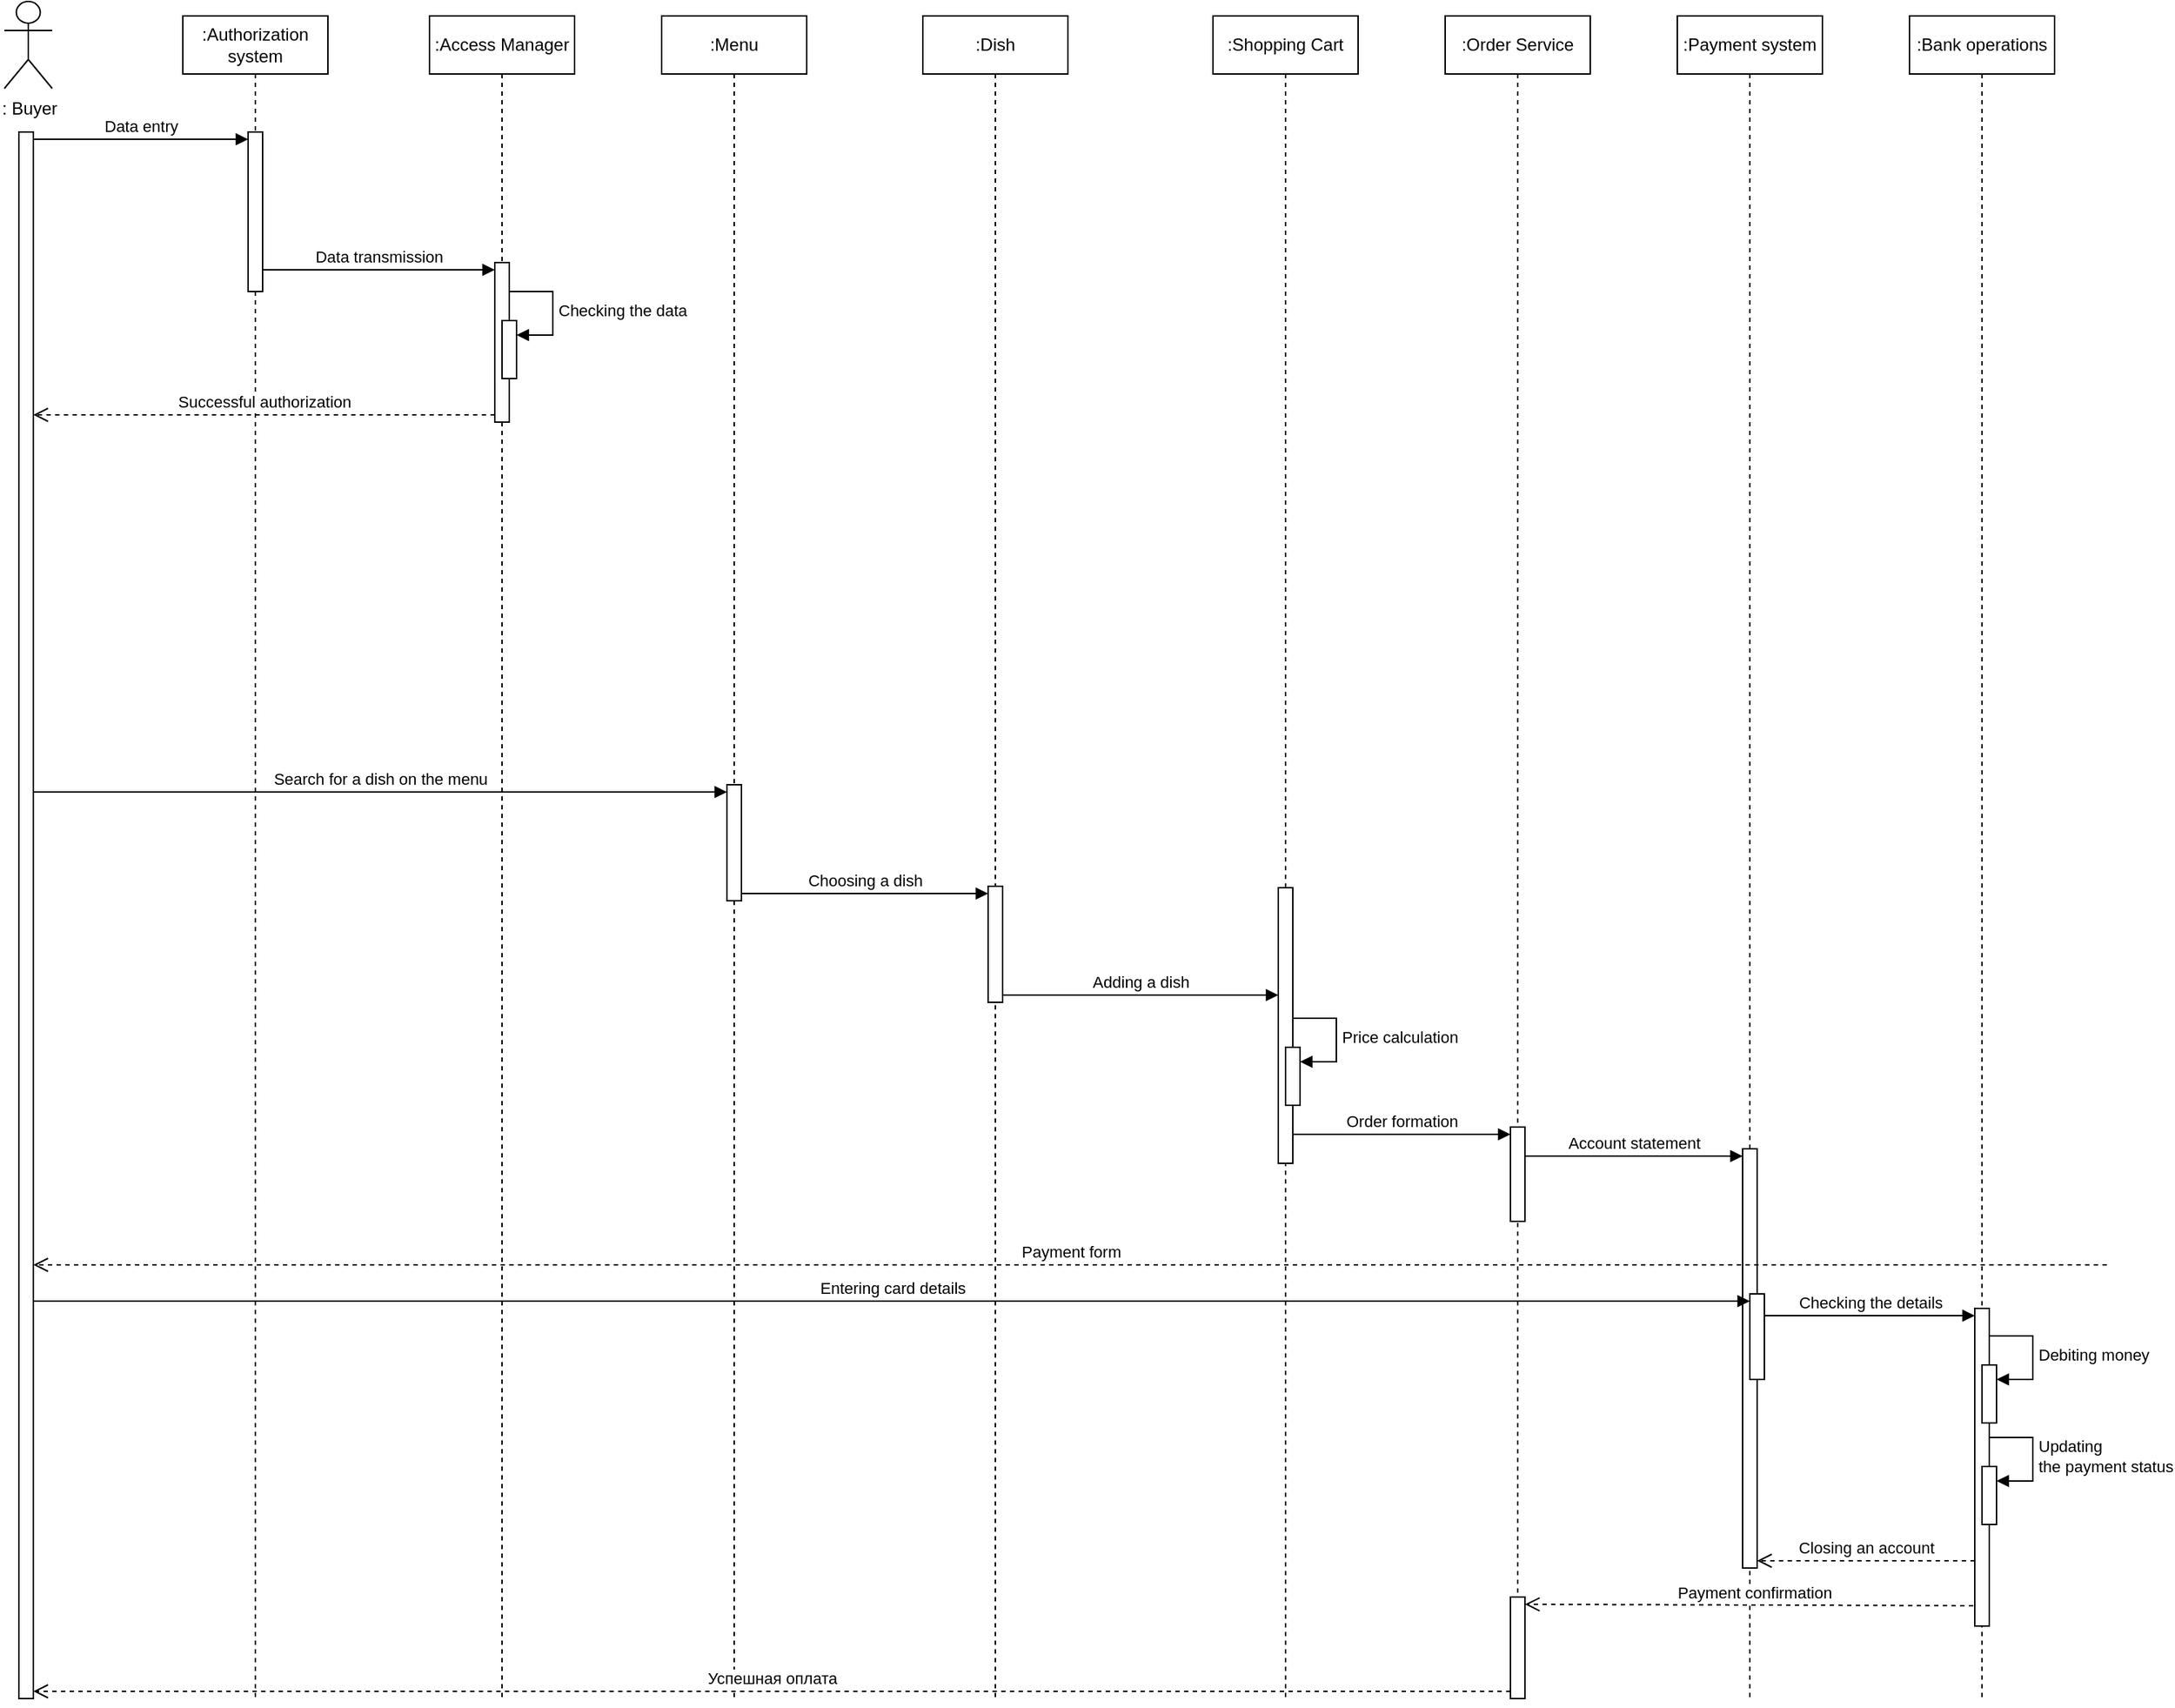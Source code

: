 <mxfile version="23.1.5" type="device">
  <diagram name="Страница — 1" id="9xa7tTSJgd2_Glu7l7I9">
    <mxGraphModel dx="2150" dy="1035" grid="1" gridSize="10" guides="1" tooltips="1" connect="1" arrows="1" fold="1" page="0" pageScale="1" pageWidth="827" pageHeight="1169" math="0" shadow="0">
      <root>
        <mxCell id="0" />
        <mxCell id="1" parent="0" />
        <mxCell id="XBxHbqEH50NBFgfwNpSP-52" value=":Shopping Cart" style="shape=umlLifeline;perimeter=lifelinePerimeter;whiteSpace=wrap;html=1;container=1;dropTarget=0;collapsible=0;recursiveResize=0;outlineConnect=0;portConstraint=eastwest;newEdgeStyle={&quot;curved&quot;:0,&quot;rounded&quot;:0};" parent="1" vertex="1">
          <mxGeometry x="960" y="120" width="100" height="1160" as="geometry" />
        </mxCell>
        <mxCell id="XBxHbqEH50NBFgfwNpSP-61" value="Price calculation" style="html=1;align=left;spacingLeft=2;endArrow=block;rounded=0;edgeStyle=orthogonalEdgeStyle;curved=0;rounded=0;" parent="XBxHbqEH50NBFgfwNpSP-52" edge="1">
          <mxGeometry relative="1" as="geometry">
            <mxPoint x="55" y="691" as="sourcePoint" />
            <Array as="points">
              <mxPoint x="85" y="721" />
            </Array>
            <mxPoint x="60" y="721" as="targetPoint" />
          </mxGeometry>
        </mxCell>
        <mxCell id="XBxHbqEH50NBFgfwNpSP-54" value="" style="html=1;points=[[0,0,0,0,5],[0,1,0,0,-5],[1,0,0,0,5],[1,1,0,0,-5]];perimeter=orthogonalPerimeter;outlineConnect=0;targetShapes=umlLifeline;portConstraint=eastwest;newEdgeStyle={&quot;curved&quot;:0,&quot;rounded&quot;:0};" parent="1" vertex="1">
          <mxGeometry x="1005" y="721" width="10" height="190" as="geometry" />
        </mxCell>
        <mxCell id="XBxHbqEH50NBFgfwNpSP-2" value=": Buyer" style="shape=umlActor;verticalLabelPosition=bottom;verticalAlign=top;html=1;" parent="1" vertex="1">
          <mxGeometry x="127" y="110" width="33" height="60" as="geometry" />
        </mxCell>
        <mxCell id="XBxHbqEH50NBFgfwNpSP-3" value="" style="html=1;points=[[0,0,0,0,5],[0,1,0,0,-5],[1,0,0,0,5],[1,1,0,0,-5]];perimeter=orthogonalPerimeter;outlineConnect=0;targetShapes=umlLifeline;portConstraint=eastwest;newEdgeStyle={&quot;curved&quot;:0,&quot;rounded&quot;:0};" parent="1" vertex="1">
          <mxGeometry x="137" y="200" width="10" height="1080" as="geometry" />
        </mxCell>
        <mxCell id="XBxHbqEH50NBFgfwNpSP-5" value=":Authorization system" style="shape=umlLifeline;perimeter=lifelinePerimeter;whiteSpace=wrap;html=1;container=1;dropTarget=0;collapsible=0;recursiveResize=0;outlineConnect=0;portConstraint=eastwest;newEdgeStyle={&quot;curved&quot;:0,&quot;rounded&quot;:0};" parent="1" vertex="1">
          <mxGeometry x="250" y="120" width="100" height="1160" as="geometry" />
        </mxCell>
        <mxCell id="XBxHbqEH50NBFgfwNpSP-6" value="" style="html=1;points=[[0,0,0,0,5],[0,1,0,0,-5],[1,0,0,0,5],[1,1,0,0,-5]];perimeter=orthogonalPerimeter;outlineConnect=0;targetShapes=umlLifeline;portConstraint=eastwest;newEdgeStyle={&quot;curved&quot;:0,&quot;rounded&quot;:0};" parent="XBxHbqEH50NBFgfwNpSP-5" vertex="1">
          <mxGeometry x="45" y="80" width="10" height="110" as="geometry" />
        </mxCell>
        <mxCell id="XBxHbqEH50NBFgfwNpSP-7" value="Data entry" style="html=1;verticalAlign=bottom;endArrow=block;curved=0;rounded=0;entryX=0;entryY=0;entryDx=0;entryDy=5;exitX=1;exitY=0;exitDx=0;exitDy=5;exitPerimeter=0;" parent="1" source="XBxHbqEH50NBFgfwNpSP-3" target="XBxHbqEH50NBFgfwNpSP-6" edge="1">
          <mxGeometry relative="1" as="geometry">
            <mxPoint x="225" y="205" as="sourcePoint" />
          </mxGeometry>
        </mxCell>
        <mxCell id="XBxHbqEH50NBFgfwNpSP-15" value="Data transmission" style="html=1;verticalAlign=bottom;endArrow=block;curved=0;rounded=0;entryX=0;entryY=0;entryDx=0;entryDy=5;entryPerimeter=0;" parent="1" source="XBxHbqEH50NBFgfwNpSP-6" target="9cNLccWUoyXIzgvkh4ip-14" edge="1">
          <mxGeometry relative="1" as="geometry">
            <mxPoint x="305" y="300" as="sourcePoint" />
            <mxPoint x="390" y="250" as="targetPoint" />
          </mxGeometry>
        </mxCell>
        <mxCell id="XBxHbqEH50NBFgfwNpSP-16" value="Successful authorization" style="html=1;verticalAlign=bottom;endArrow=open;dashed=1;endSize=8;curved=0;rounded=0;exitX=0;exitY=1;exitDx=0;exitDy=-5;exitPerimeter=0;" parent="1" source="9cNLccWUoyXIzgvkh4ip-14" target="XBxHbqEH50NBFgfwNpSP-3" edge="1">
          <mxGeometry relative="1" as="geometry">
            <mxPoint x="160" y="430" as="targetPoint" />
            <mxPoint x="454" y="435" as="sourcePoint" />
          </mxGeometry>
        </mxCell>
        <mxCell id="XBxHbqEH50NBFgfwNpSP-30" value=":Menu" style="shape=umlLifeline;perimeter=lifelinePerimeter;whiteSpace=wrap;html=1;container=1;dropTarget=0;collapsible=0;recursiveResize=0;outlineConnect=0;portConstraint=eastwest;newEdgeStyle={&quot;curved&quot;:0,&quot;rounded&quot;:0};" parent="1" vertex="1">
          <mxGeometry x="580" y="120" width="100" height="1160" as="geometry" />
        </mxCell>
        <mxCell id="XBxHbqEH50NBFgfwNpSP-43" value="" style="html=1;points=[[0,0,0,0,5],[0,1,0,0,-5],[1,0,0,0,5],[1,1,0,0,-5]];perimeter=orthogonalPerimeter;outlineConnect=0;targetShapes=umlLifeline;portConstraint=eastwest;newEdgeStyle={&quot;curved&quot;:0,&quot;rounded&quot;:0};" parent="XBxHbqEH50NBFgfwNpSP-30" vertex="1">
          <mxGeometry x="45" y="530" width="10" height="80" as="geometry" />
        </mxCell>
        <mxCell id="XBxHbqEH50NBFgfwNpSP-31" value=":Dish" style="shape=umlLifeline;perimeter=lifelinePerimeter;whiteSpace=wrap;html=1;container=1;dropTarget=0;collapsible=0;recursiveResize=0;outlineConnect=0;portConstraint=eastwest;newEdgeStyle={&quot;curved&quot;:0,&quot;rounded&quot;:0};" parent="1" vertex="1">
          <mxGeometry x="760" y="120" width="100" height="1160" as="geometry" />
        </mxCell>
        <mxCell id="XBxHbqEH50NBFgfwNpSP-49" value="" style="html=1;points=[[0,0,0,0,5],[0,1,0,0,-5],[1,0,0,0,5],[1,1,0,0,-5]];perimeter=orthogonalPerimeter;outlineConnect=0;targetShapes=umlLifeline;portConstraint=eastwest;newEdgeStyle={&quot;curved&quot;:0,&quot;rounded&quot;:0};" parent="XBxHbqEH50NBFgfwNpSP-31" vertex="1">
          <mxGeometry x="45" y="600" width="10" height="80" as="geometry" />
        </mxCell>
        <mxCell id="XBxHbqEH50NBFgfwNpSP-50" value="Choosing a dish" style="html=1;verticalAlign=bottom;endArrow=block;curved=0;rounded=0;entryX=0;entryY=0;entryDx=0;entryDy=5;exitX=1;exitY=1;exitDx=0;exitDy=-5;exitPerimeter=0;" parent="1" source="XBxHbqEH50NBFgfwNpSP-43" target="XBxHbqEH50NBFgfwNpSP-49" edge="1">
          <mxGeometry relative="1" as="geometry">
            <mxPoint x="786" y="726" as="sourcePoint" />
          </mxGeometry>
        </mxCell>
        <mxCell id="XBxHbqEH50NBFgfwNpSP-57" value="Adding a dish" style="html=1;verticalAlign=bottom;endArrow=block;curved=0;rounded=0;exitX=1;exitY=1;exitDx=0;exitDy=-5;exitPerimeter=0;" parent="1" edge="1" target="XBxHbqEH50NBFgfwNpSP-54" source="XBxHbqEH50NBFgfwNpSP-49">
          <mxGeometry relative="1" as="geometry">
            <mxPoint x="1106" y="791" as="sourcePoint" />
            <mxPoint x="1250" y="800" as="targetPoint" />
          </mxGeometry>
        </mxCell>
        <mxCell id="XBxHbqEH50NBFgfwNpSP-62" value="" style="html=1;points=[[0,0,0,0,5],[0,1,0,0,-5],[1,0,0,0,5],[1,1,0,0,-5]];perimeter=orthogonalPerimeter;outlineConnect=0;targetShapes=umlLifeline;portConstraint=eastwest;newEdgeStyle={&quot;curved&quot;:0,&quot;rounded&quot;:0};" parent="1" vertex="1">
          <mxGeometry x="1010" y="831" width="10" height="40" as="geometry" />
        </mxCell>
        <mxCell id="XBxHbqEH50NBFgfwNpSP-63" value=":Order Service" style="shape=umlLifeline;perimeter=lifelinePerimeter;whiteSpace=wrap;html=1;container=1;dropTarget=0;collapsible=0;recursiveResize=0;outlineConnect=0;portConstraint=eastwest;newEdgeStyle={&quot;curved&quot;:0,&quot;rounded&quot;:0};" parent="1" vertex="1">
          <mxGeometry x="1120" y="120" width="100" height="1120" as="geometry" />
        </mxCell>
        <mxCell id="XBxHbqEH50NBFgfwNpSP-64" value="" style="html=1;points=[[0,0,0,0,5],[0,1,0,0,-5],[1,0,0,0,5],[1,1,0,0,-5]];perimeter=orthogonalPerimeter;outlineConnect=0;targetShapes=umlLifeline;portConstraint=eastwest;newEdgeStyle={&quot;curved&quot;:0,&quot;rounded&quot;:0};" parent="XBxHbqEH50NBFgfwNpSP-63" vertex="1">
          <mxGeometry x="45" y="766" width="10" height="65" as="geometry" />
        </mxCell>
        <mxCell id="XBxHbqEH50NBFgfwNpSP-65" value="Order formation" style="html=1;verticalAlign=bottom;endArrow=block;curved=0;rounded=0;entryX=0;entryY=0;entryDx=0;entryDy=5;" parent="1" source="XBxHbqEH50NBFgfwNpSP-54" target="XBxHbqEH50NBFgfwNpSP-64" edge="1">
          <mxGeometry relative="1" as="geometry">
            <mxPoint x="1095" y="891" as="sourcePoint" />
          </mxGeometry>
        </mxCell>
        <mxCell id="XBxHbqEH50NBFgfwNpSP-67" value=":Payment system" style="shape=umlLifeline;perimeter=lifelinePerimeter;whiteSpace=wrap;html=1;container=1;dropTarget=0;collapsible=0;recursiveResize=0;outlineConnect=0;portConstraint=eastwest;newEdgeStyle={&quot;curved&quot;:0,&quot;rounded&quot;:0};" parent="1" vertex="1">
          <mxGeometry x="1280" y="120" width="100" height="1160" as="geometry" />
        </mxCell>
        <mxCell id="XBxHbqEH50NBFgfwNpSP-69" value="" style="html=1;points=[[0,0,0,0,5],[0,1,0,0,-5],[1,0,0,0,5],[1,1,0,0,-5]];perimeter=orthogonalPerimeter;outlineConnect=0;targetShapes=umlLifeline;portConstraint=eastwest;newEdgeStyle={&quot;curved&quot;:0,&quot;rounded&quot;:0};" parent="XBxHbqEH50NBFgfwNpSP-67" vertex="1">
          <mxGeometry x="45" y="781" width="10" height="289" as="geometry" />
        </mxCell>
        <mxCell id="XBxHbqEH50NBFgfwNpSP-75" value="" style="html=1;points=[[0,0,0,0,5],[0,1,0,0,-5],[1,0,0,0,5],[1,1,0,0,-5]];perimeter=orthogonalPerimeter;outlineConnect=0;targetShapes=umlLifeline;portConstraint=eastwest;newEdgeStyle={&quot;curved&quot;:0,&quot;rounded&quot;:0};" parent="XBxHbqEH50NBFgfwNpSP-67" vertex="1">
          <mxGeometry x="50" y="881" width="10" height="59" as="geometry" />
        </mxCell>
        <mxCell id="XBxHbqEH50NBFgfwNpSP-70" value="Account statement" style="html=1;verticalAlign=bottom;endArrow=block;curved=0;rounded=0;entryX=0;entryY=0;entryDx=0;entryDy=5;" parent="1" source="XBxHbqEH50NBFgfwNpSP-64" target="XBxHbqEH50NBFgfwNpSP-69" edge="1">
          <mxGeometry relative="1" as="geometry">
            <mxPoint x="1255" y="906" as="sourcePoint" />
          </mxGeometry>
        </mxCell>
        <mxCell id="XBxHbqEH50NBFgfwNpSP-74" value="Payment form" style="html=1;verticalAlign=bottom;endArrow=open;dashed=1;endSize=8;curved=0;rounded=0;exitX=0;exitY=1;exitDx=0;exitDy=-5;exitPerimeter=0;" parent="1" target="XBxHbqEH50NBFgfwNpSP-3" edge="1">
          <mxGeometry relative="1" as="geometry">
            <mxPoint x="1576" y="981" as="sourcePoint" />
            <mxPoint x="465" y="981" as="targetPoint" />
          </mxGeometry>
        </mxCell>
        <mxCell id="XBxHbqEH50NBFgfwNpSP-76" value="Entering card details" style="html=1;verticalAlign=bottom;endArrow=block;curved=0;rounded=0;entryX=0;entryY=0;entryDx=0;entryDy=5;" parent="1" source="XBxHbqEH50NBFgfwNpSP-3" target="XBxHbqEH50NBFgfwNpSP-75" edge="1">
          <mxGeometry relative="1" as="geometry">
            <mxPoint x="465" y="1006" as="sourcePoint" />
          </mxGeometry>
        </mxCell>
        <mxCell id="XBxHbqEH50NBFgfwNpSP-88" value="Payment confirmation" style="html=1;verticalAlign=bottom;endArrow=open;dashed=1;endSize=8;curved=0;rounded=0;entryX=1;entryY=0;entryDx=0;entryDy=5;entryPerimeter=0;" parent="1" target="9cNLccWUoyXIzgvkh4ip-11" edge="1">
          <mxGeometry relative="1" as="geometry">
            <mxPoint x="1490" y="1216" as="sourcePoint" />
            <mxPoint x="1179" y="1216" as="targetPoint" />
          </mxGeometry>
        </mxCell>
        <mxCell id="XBxHbqEH50NBFgfwNpSP-44" value="Search for a dish on the menu" style="html=1;verticalAlign=bottom;endArrow=block;curved=0;rounded=0;entryX=0;entryY=0;entryDx=0;entryDy=5;" parent="1" source="XBxHbqEH50NBFgfwNpSP-3" target="XBxHbqEH50NBFgfwNpSP-43" edge="1">
          <mxGeometry x="0.001" relative="1" as="geometry">
            <mxPoint x="465" y="626" as="sourcePoint" />
            <mxPoint as="offset" />
          </mxGeometry>
        </mxCell>
        <mxCell id="9cNLccWUoyXIzgvkh4ip-6" value=":Bank operations" style="shape=umlLifeline;perimeter=lifelinePerimeter;whiteSpace=wrap;html=1;container=1;dropTarget=0;collapsible=0;recursiveResize=0;outlineConnect=0;portConstraint=eastwest;newEdgeStyle={&quot;curved&quot;:0,&quot;rounded&quot;:0};" parent="1" vertex="1">
          <mxGeometry x="1440" y="120" width="100" height="1160" as="geometry" />
        </mxCell>
        <mxCell id="9cNLccWUoyXIzgvkh4ip-7" value="" style="html=1;points=[[0,0,0,0,5],[0,1,0,0,-5],[1,0,0,0,5],[1,1,0,0,-5]];perimeter=orthogonalPerimeter;outlineConnect=0;targetShapes=umlLifeline;portConstraint=eastwest;newEdgeStyle={&quot;curved&quot;:0,&quot;rounded&quot;:0};" parent="9cNLccWUoyXIzgvkh4ip-6" vertex="1">
          <mxGeometry x="45" y="891" width="10" height="219" as="geometry" />
        </mxCell>
        <mxCell id="XBxHbqEH50NBFgfwNpSP-82" value="" style="html=1;points=[[0,0,0,0,5],[0,1,0,0,-5],[1,0,0,0,5],[1,1,0,0,-5]];perimeter=orthogonalPerimeter;outlineConnect=0;targetShapes=umlLifeline;portConstraint=eastwest;newEdgeStyle={&quot;curved&quot;:0,&quot;rounded&quot;:0};" parent="9cNLccWUoyXIzgvkh4ip-6" vertex="1">
          <mxGeometry x="50" y="930" width="10" height="40" as="geometry" />
        </mxCell>
        <mxCell id="XBxHbqEH50NBFgfwNpSP-83" value="Debiting money" style="html=1;align=left;spacingLeft=2;endArrow=block;rounded=0;edgeStyle=orthogonalEdgeStyle;curved=0;rounded=0;" parent="9cNLccWUoyXIzgvkh4ip-6" target="XBxHbqEH50NBFgfwNpSP-82" edge="1">
          <mxGeometry relative="1" as="geometry">
            <mxPoint x="55" y="910" as="sourcePoint" />
            <Array as="points">
              <mxPoint x="85" y="940" />
            </Array>
          </mxGeometry>
        </mxCell>
        <mxCell id="XBxHbqEH50NBFgfwNpSP-84" value="" style="html=1;points=[[0,0,0,0,5],[0,1,0,0,-5],[1,0,0,0,5],[1,1,0,0,-5]];perimeter=orthogonalPerimeter;outlineConnect=0;targetShapes=umlLifeline;portConstraint=eastwest;newEdgeStyle={&quot;curved&quot;:0,&quot;rounded&quot;:0};" parent="9cNLccWUoyXIzgvkh4ip-6" vertex="1">
          <mxGeometry x="50" y="1000" width="10" height="40" as="geometry" />
        </mxCell>
        <mxCell id="XBxHbqEH50NBFgfwNpSP-85" value="&lt;div&gt;Updating&lt;/div&gt;&lt;div&gt;the payment status&lt;/div&gt;" style="html=1;align=left;spacingLeft=2;endArrow=block;rounded=0;edgeStyle=orthogonalEdgeStyle;curved=0;rounded=0;" parent="9cNLccWUoyXIzgvkh4ip-6" target="XBxHbqEH50NBFgfwNpSP-84" edge="1">
          <mxGeometry relative="1" as="geometry">
            <mxPoint x="55" y="980" as="sourcePoint" />
            <Array as="points">
              <mxPoint x="85" y="1010" />
            </Array>
          </mxGeometry>
        </mxCell>
        <mxCell id="9cNLccWUoyXIzgvkh4ip-8" value="Checking the details" style="html=1;verticalAlign=bottom;endArrow=block;curved=0;rounded=0;entryX=0;entryY=0;entryDx=0;entryDy=5;" parent="1" source="XBxHbqEH50NBFgfwNpSP-75" target="9cNLccWUoyXIzgvkh4ip-7" edge="1">
          <mxGeometry relative="1" as="geometry">
            <mxPoint x="1415" y="1016" as="sourcePoint" />
          </mxGeometry>
        </mxCell>
        <mxCell id="9cNLccWUoyXIzgvkh4ip-9" value="Closing an account" style="html=1;verticalAlign=bottom;endArrow=open;dashed=1;endSize=8;curved=0;rounded=0;entryX=1;entryY=1;entryDx=0;entryDy=-5;entryPerimeter=0;" parent="1" source="9cNLccWUoyXIzgvkh4ip-7" target="XBxHbqEH50NBFgfwNpSP-69" edge="1">
          <mxGeometry relative="1" as="geometry">
            <mxPoint x="1415" y="1086" as="targetPoint" />
          </mxGeometry>
        </mxCell>
        <mxCell id="9cNLccWUoyXIzgvkh4ip-11" value="" style="html=1;points=[[0,0,0,0,5],[0,1,0,0,-5],[1,0,0,0,5],[1,1,0,0,-5]];perimeter=orthogonalPerimeter;outlineConnect=0;targetShapes=umlLifeline;portConstraint=eastwest;newEdgeStyle={&quot;curved&quot;:0,&quot;rounded&quot;:0};" parent="1" vertex="1">
          <mxGeometry x="1165" y="1210" width="10" height="70" as="geometry" />
        </mxCell>
        <mxCell id="9cNLccWUoyXIzgvkh4ip-12" value="Успешная оплата" style="html=1;verticalAlign=bottom;endArrow=open;dashed=1;endSize=8;curved=0;rounded=0;exitX=0;exitY=1;exitDx=0;exitDy=-5;exitPerimeter=0;entryX=1;entryY=1;entryDx=0;entryDy=-5;entryPerimeter=0;" parent="1" source="9cNLccWUoyXIzgvkh4ip-11" target="XBxHbqEH50NBFgfwNpSP-3" edge="1">
          <mxGeometry relative="1" as="geometry">
            <mxPoint x="1336" y="1278.46" as="sourcePoint" />
            <mxPoint x="1256" y="1278.46" as="targetPoint" />
          </mxGeometry>
        </mxCell>
        <mxCell id="9cNLccWUoyXIzgvkh4ip-13" value=":Access Manager" style="shape=umlLifeline;perimeter=lifelinePerimeter;whiteSpace=wrap;html=1;container=1;dropTarget=0;collapsible=0;recursiveResize=0;outlineConnect=0;portConstraint=eastwest;newEdgeStyle={&quot;curved&quot;:0,&quot;rounded&quot;:0};" parent="1" vertex="1">
          <mxGeometry x="420" y="120" width="100" height="1160" as="geometry" />
        </mxCell>
        <mxCell id="9cNLccWUoyXIzgvkh4ip-14" value="" style="html=1;points=[[0,0,0,0,5],[0,1,0,0,-5],[1,0,0,0,5],[1,1,0,0,-5]];perimeter=orthogonalPerimeter;outlineConnect=0;targetShapes=umlLifeline;portConstraint=eastwest;newEdgeStyle={&quot;curved&quot;:0,&quot;rounded&quot;:0};" parent="9cNLccWUoyXIzgvkh4ip-13" vertex="1">
          <mxGeometry x="45" y="170" width="10" height="110" as="geometry" />
        </mxCell>
        <mxCell id="9cNLccWUoyXIzgvkh4ip-15" value="" style="html=1;points=[[0,0,0,0,5],[0,1,0,0,-5],[1,0,0,0,5],[1,1,0,0,-5]];perimeter=orthogonalPerimeter;outlineConnect=0;targetShapes=umlLifeline;portConstraint=eastwest;newEdgeStyle={&quot;curved&quot;:0,&quot;rounded&quot;:0};" parent="9cNLccWUoyXIzgvkh4ip-13" vertex="1">
          <mxGeometry x="50" y="210" width="10" height="40" as="geometry" />
        </mxCell>
        <mxCell id="9cNLccWUoyXIzgvkh4ip-16" value="Checking the data" style="html=1;align=left;spacingLeft=2;endArrow=block;rounded=0;edgeStyle=orthogonalEdgeStyle;curved=0;rounded=0;" parent="9cNLccWUoyXIzgvkh4ip-13" target="9cNLccWUoyXIzgvkh4ip-15" edge="1">
          <mxGeometry relative="1" as="geometry">
            <mxPoint x="55" y="190" as="sourcePoint" />
            <Array as="points">
              <mxPoint x="85" y="220" />
            </Array>
          </mxGeometry>
        </mxCell>
      </root>
    </mxGraphModel>
  </diagram>
</mxfile>
